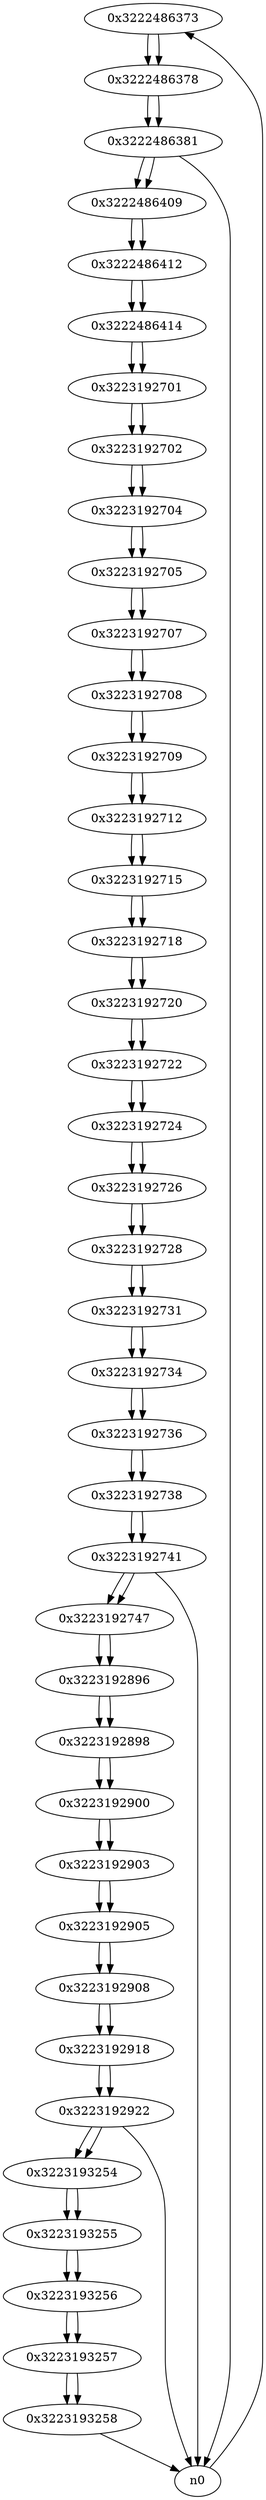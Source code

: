digraph G{
/* nodes */
  n1 [label="0x3222486373"]
  n2 [label="0x3222486378"]
  n3 [label="0x3222486381"]
  n4 [label="0x3222486409"]
  n5 [label="0x3222486412"]
  n6 [label="0x3222486414"]
  n7 [label="0x3223192701"]
  n8 [label="0x3223192702"]
  n9 [label="0x3223192704"]
  n10 [label="0x3223192705"]
  n11 [label="0x3223192707"]
  n12 [label="0x3223192708"]
  n13 [label="0x3223192709"]
  n14 [label="0x3223192712"]
  n15 [label="0x3223192715"]
  n16 [label="0x3223192718"]
  n17 [label="0x3223192720"]
  n18 [label="0x3223192722"]
  n19 [label="0x3223192724"]
  n20 [label="0x3223192726"]
  n21 [label="0x3223192728"]
  n22 [label="0x3223192731"]
  n23 [label="0x3223192734"]
  n24 [label="0x3223192736"]
  n25 [label="0x3223192738"]
  n26 [label="0x3223192741"]
  n27 [label="0x3223192747"]
  n28 [label="0x3223192896"]
  n29 [label="0x3223192898"]
  n30 [label="0x3223192900"]
  n31 [label="0x3223192903"]
  n32 [label="0x3223192905"]
  n33 [label="0x3223192908"]
  n34 [label="0x3223192918"]
  n35 [label="0x3223192922"]
  n36 [label="0x3223193254"]
  n37 [label="0x3223193255"]
  n38 [label="0x3223193256"]
  n39 [label="0x3223193257"]
  n40 [label="0x3223193258"]
/* edges */
n1 -> n2;
n0 -> n1;
n2 -> n3;
n1 -> n2;
n3 -> n4;
n3 -> n0;
n2 -> n3;
n4 -> n5;
n3 -> n4;
n5 -> n6;
n4 -> n5;
n6 -> n7;
n5 -> n6;
n7 -> n8;
n6 -> n7;
n8 -> n9;
n7 -> n8;
n9 -> n10;
n8 -> n9;
n10 -> n11;
n9 -> n10;
n11 -> n12;
n10 -> n11;
n12 -> n13;
n11 -> n12;
n13 -> n14;
n12 -> n13;
n14 -> n15;
n13 -> n14;
n15 -> n16;
n14 -> n15;
n16 -> n17;
n15 -> n16;
n17 -> n18;
n16 -> n17;
n18 -> n19;
n17 -> n18;
n19 -> n20;
n18 -> n19;
n20 -> n21;
n19 -> n20;
n21 -> n22;
n20 -> n21;
n22 -> n23;
n21 -> n22;
n23 -> n24;
n22 -> n23;
n24 -> n25;
n23 -> n24;
n25 -> n26;
n24 -> n25;
n26 -> n27;
n26 -> n0;
n25 -> n26;
n27 -> n28;
n26 -> n27;
n28 -> n29;
n27 -> n28;
n29 -> n30;
n28 -> n29;
n30 -> n31;
n29 -> n30;
n31 -> n32;
n30 -> n31;
n32 -> n33;
n31 -> n32;
n33 -> n34;
n32 -> n33;
n34 -> n35;
n33 -> n34;
n35 -> n36;
n35 -> n0;
n34 -> n35;
n36 -> n37;
n35 -> n36;
n37 -> n38;
n36 -> n37;
n38 -> n39;
n37 -> n38;
n39 -> n40;
n38 -> n39;
n40 -> n0;
n39 -> n40;
}
